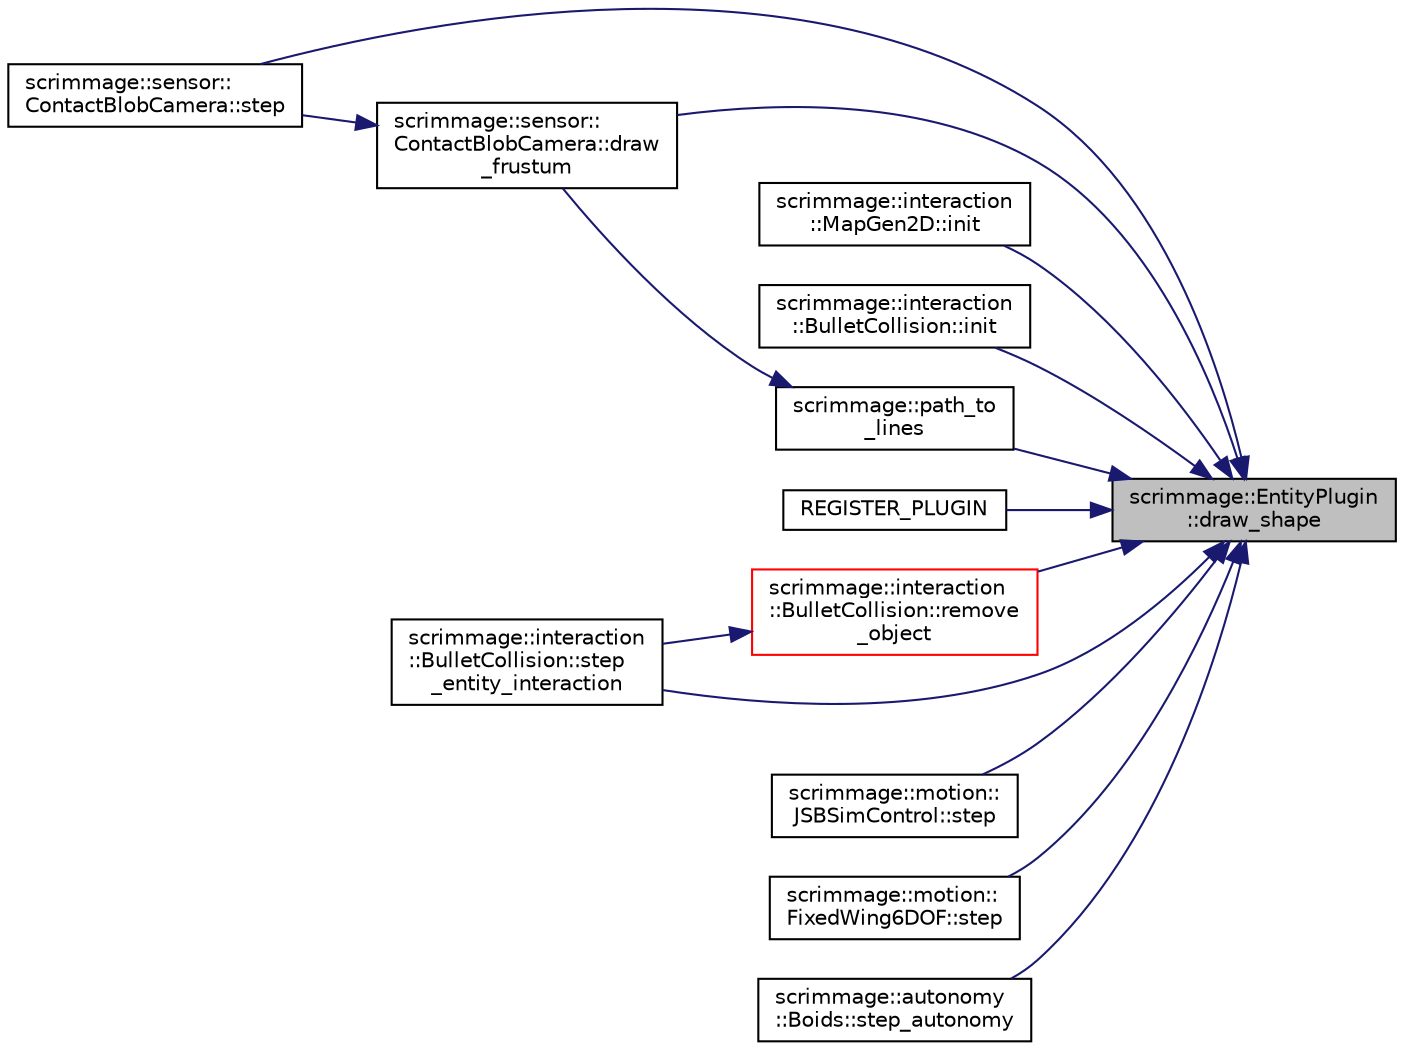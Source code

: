 digraph "scrimmage::EntityPlugin::draw_shape"
{
 // LATEX_PDF_SIZE
  edge [fontname="Helvetica",fontsize="10",labelfontname="Helvetica",labelfontsize="10"];
  node [fontname="Helvetica",fontsize="10",shape=record];
  rankdir="RL";
  Node1 [label="scrimmage::EntityPlugin\l::draw_shape",height=0.2,width=0.4,color="black", fillcolor="grey75", style="filled", fontcolor="black",tooltip=" "];
  Node1 -> Node2 [dir="back",color="midnightblue",fontsize="10",style="solid",fontname="Helvetica"];
  Node2 [label="scrimmage::sensor::\lContactBlobCamera::draw\l_frustum",height=0.2,width=0.4,color="black", fillcolor="white", style="filled",URL="$classscrimmage_1_1sensor_1_1ContactBlobCamera.html#a54eb6469a983baf23ccb86ac7405482c",tooltip=" "];
  Node2 -> Node3 [dir="back",color="midnightblue",fontsize="10",style="solid",fontname="Helvetica"];
  Node3 [label="scrimmage::sensor::\lContactBlobCamera::step",height=0.2,width=0.4,color="black", fillcolor="white", style="filled",URL="$classscrimmage_1_1sensor_1_1ContactBlobCamera.html#ab325b84c85a3d23a96479f34e06264a1",tooltip=" "];
  Node1 -> Node4 [dir="back",color="midnightblue",fontsize="10",style="solid",fontname="Helvetica"];
  Node4 [label="scrimmage::interaction\l::MapGen2D::init",height=0.2,width=0.4,color="black", fillcolor="white", style="filled",URL="$classscrimmage_1_1interaction_1_1MapGen2D.html#aef3260f415adc19d9f51382a70601cda",tooltip=" "];
  Node1 -> Node5 [dir="back",color="midnightblue",fontsize="10",style="solid",fontname="Helvetica"];
  Node5 [label="scrimmage::interaction\l::BulletCollision::init",height=0.2,width=0.4,color="black", fillcolor="white", style="filled",URL="$classscrimmage_1_1interaction_1_1BulletCollision.html#aed9518f10ca6f42724a09a6142f5e055",tooltip=" "];
  Node1 -> Node6 [dir="back",color="midnightblue",fontsize="10",style="solid",fontname="Helvetica"];
  Node6 [label="scrimmage::path_to\l_lines",height=0.2,width=0.4,color="black", fillcolor="white", style="filled",URL="$namespacescrimmage.html#a859b1ab7643002025a5c60083bbd5298",tooltip=" "];
  Node6 -> Node2 [dir="back",color="midnightblue",fontsize="10",style="solid",fontname="Helvetica"];
  Node1 -> Node7 [dir="back",color="midnightblue",fontsize="10",style="solid",fontname="Helvetica"];
  Node7 [label="REGISTER_PLUGIN",height=0.2,width=0.4,color="black", fillcolor="white", style="filled",URL="$AvoidEntityMS_8cpp.html#ab6eb6549ce07519d29bc1f4a6c8193cf",tooltip=" "];
  Node1 -> Node8 [dir="back",color="midnightblue",fontsize="10",style="solid",fontname="Helvetica"];
  Node8 [label="scrimmage::interaction\l::BulletCollision::remove\l_object",height=0.2,width=0.4,color="red", fillcolor="white", style="filled",URL="$classscrimmage_1_1interaction_1_1BulletCollision.html#a1c888cd049959eb6d36a2c8e32fe0bec",tooltip=" "];
  Node8 -> Node10 [dir="back",color="midnightblue",fontsize="10",style="solid",fontname="Helvetica"];
  Node10 [label="scrimmage::interaction\l::BulletCollision::step\l_entity_interaction",height=0.2,width=0.4,color="black", fillcolor="white", style="filled",URL="$classscrimmage_1_1interaction_1_1BulletCollision.html#af4d01e28dac425a839b38397d282ab18",tooltip=" "];
  Node1 -> Node3 [dir="back",color="midnightblue",fontsize="10",style="solid",fontname="Helvetica"];
  Node1 -> Node11 [dir="back",color="midnightblue",fontsize="10",style="solid",fontname="Helvetica"];
  Node11 [label="scrimmage::motion::\lJSBSimControl::step",height=0.2,width=0.4,color="black", fillcolor="white", style="filled",URL="$classscrimmage_1_1motion_1_1JSBSimControl.html#a92a9eb114d1af3919df9b62193260a75",tooltip=" "];
  Node1 -> Node12 [dir="back",color="midnightblue",fontsize="10",style="solid",fontname="Helvetica"];
  Node12 [label="scrimmage::motion::\lFixedWing6DOF::step",height=0.2,width=0.4,color="black", fillcolor="white", style="filled",URL="$classscrimmage_1_1motion_1_1FixedWing6DOF.html#a88747115a8cec96099b6f47c54e6d46d",tooltip=" "];
  Node1 -> Node13 [dir="back",color="midnightblue",fontsize="10",style="solid",fontname="Helvetica"];
  Node13 [label="scrimmage::autonomy\l::Boids::step_autonomy",height=0.2,width=0.4,color="black", fillcolor="white", style="filled",URL="$classscrimmage_1_1autonomy_1_1Boids.html#a1ac49d36032f916f59bb3261ca7b9ea1",tooltip=" "];
  Node1 -> Node10 [dir="back",color="midnightblue",fontsize="10",style="solid",fontname="Helvetica"];
}
